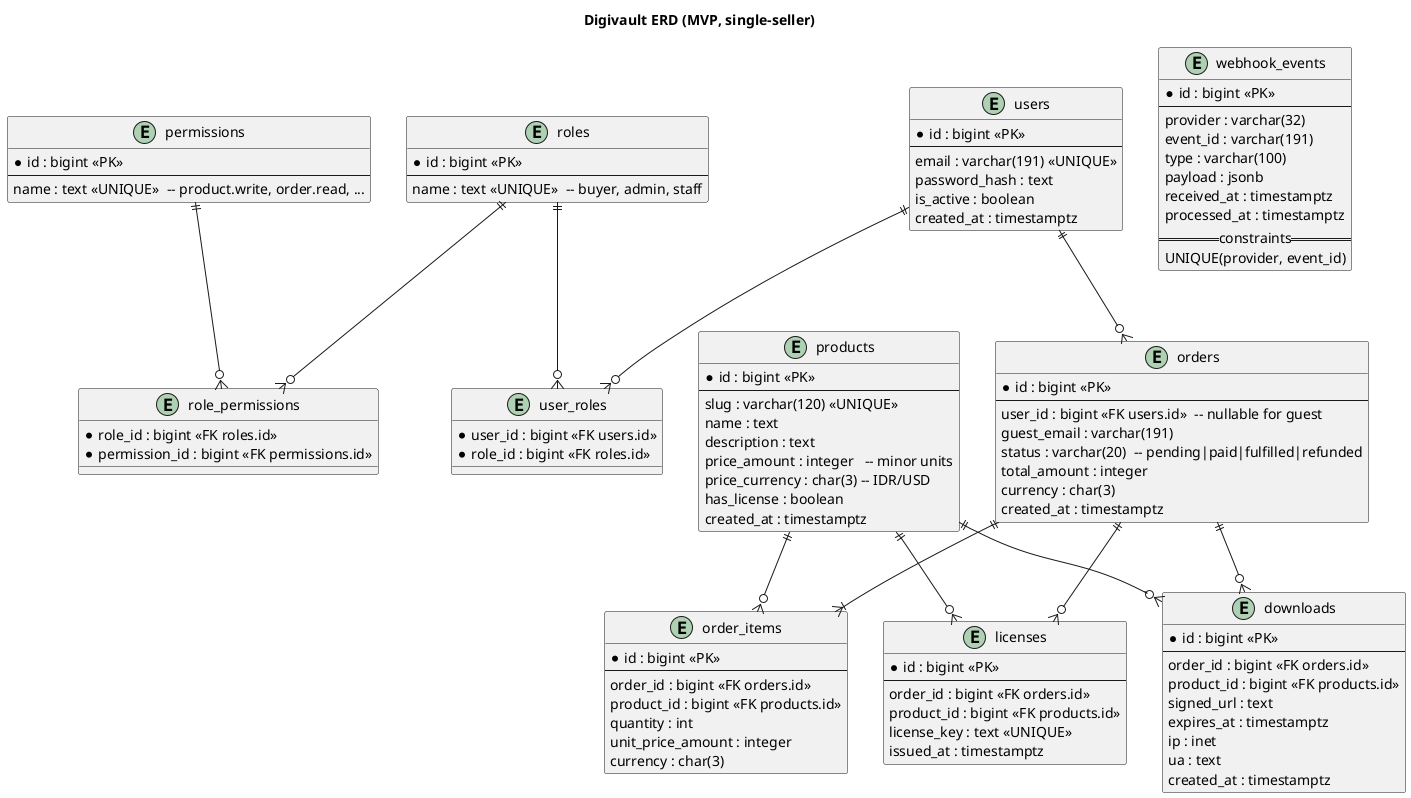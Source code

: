 @startuml
title Digivault ERD (MVP, single-seller)

entity users {
  * id : bigint <<PK>>
  --
  email : varchar(191) <<UNIQUE>>
  password_hash : text
  is_active : boolean
  created_at : timestamptz
}

entity roles {
  * id : bigint <<PK>>
  --
  name : text <<UNIQUE>>  -- buyer, admin, staff
}

entity permissions {
  * id : bigint <<PK>>
  --
  name : text <<UNIQUE>>  -- product.write, order.read, ...
}

entity user_roles {
  * user_id : bigint <<FK users.id>>
  * role_id : bigint <<FK roles.id>>
}

entity role_permissions {
  * role_id : bigint <<FK roles.id>>
  * permission_id : bigint <<FK permissions.id>>
}

entity products {
  * id : bigint <<PK>>
  --
  slug : varchar(120) <<UNIQUE>>
  name : text
  description : text
  price_amount : integer   -- minor units
  price_currency : char(3) -- IDR/USD
  has_license : boolean
  created_at : timestamptz
}

entity orders {
  * id : bigint <<PK>>
  --
  user_id : bigint <<FK users.id>>  -- nullable for guest
  guest_email : varchar(191)
  status : varchar(20)  -- pending|paid|fulfilled|refunded
  total_amount : integer
  currency : char(3)
  created_at : timestamptz
}

entity order_items {
  * id : bigint <<PK>>
  --
  order_id : bigint <<FK orders.id>>
  product_id : bigint <<FK products.id>>
  quantity : int
  unit_price_amount : integer
  currency : char(3)
}

entity licenses {
  * id : bigint <<PK>>
  --
  order_id : bigint <<FK orders.id>>
  product_id : bigint <<FK products.id>>
  license_key : text <<UNIQUE>>
  issued_at : timestamptz
}

entity downloads {
  * id : bigint <<PK>>
  --
  order_id : bigint <<FK orders.id>>
  product_id : bigint <<FK products.id>>
  signed_url : text
  expires_at : timestamptz
  ip : inet
  ua : text
  created_at : timestamptz
}

entity webhook_events {
  * id : bigint <<PK>>
  --
  provider : varchar(32)
  event_id : varchar(191)
  type : varchar(100)
  payload : jsonb
  received_at : timestamptz
  processed_at : timestamptz
  == constraints ==
  UNIQUE(provider, event_id)
}

users ||--o{ orders
orders ||--|{ order_items
products ||--o{ order_items
orders ||--o{ licenses
products ||--o{ licenses
orders ||--o{ downloads
products ||--o{ downloads

users ||--o{ user_roles
roles ||--o{ user_roles
roles ||--o{ role_permissions
permissions ||--o{ role_permissions
@enduml
